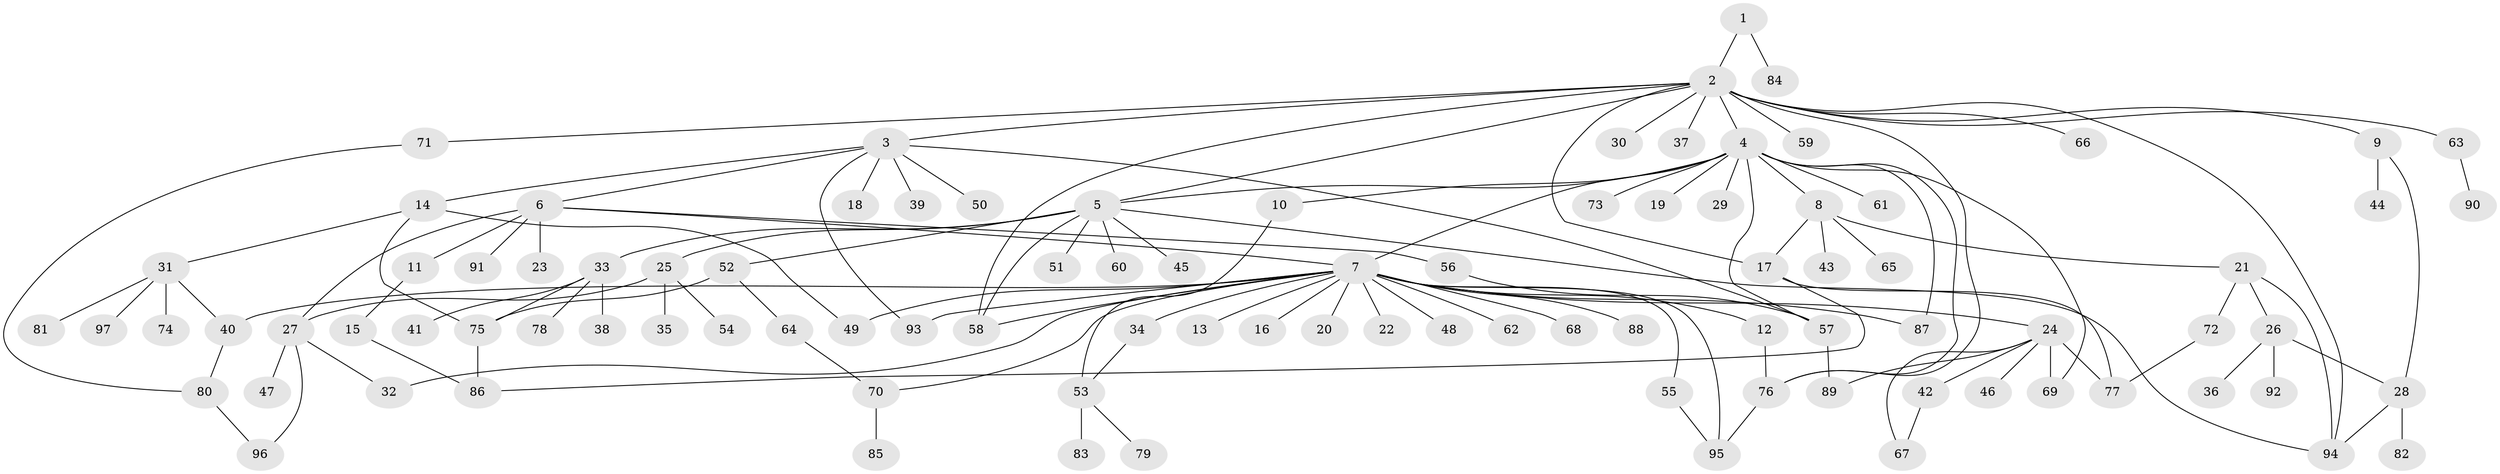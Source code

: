 // coarse degree distribution, {2: 0.15789473684210525, 20: 0.013157894736842105, 7: 0.05263157894736842, 10: 0.013157894736842105, 6: 0.013157894736842105, 21: 0.013157894736842105, 4: 0.06578947368421052, 3: 0.15789473684210525, 1: 0.5, 5: 0.013157894736842105}
// Generated by graph-tools (version 1.1) at 2025/23/03/03/25 07:23:55]
// undirected, 97 vertices, 130 edges
graph export_dot {
graph [start="1"]
  node [color=gray90,style=filled];
  1;
  2;
  3;
  4;
  5;
  6;
  7;
  8;
  9;
  10;
  11;
  12;
  13;
  14;
  15;
  16;
  17;
  18;
  19;
  20;
  21;
  22;
  23;
  24;
  25;
  26;
  27;
  28;
  29;
  30;
  31;
  32;
  33;
  34;
  35;
  36;
  37;
  38;
  39;
  40;
  41;
  42;
  43;
  44;
  45;
  46;
  47;
  48;
  49;
  50;
  51;
  52;
  53;
  54;
  55;
  56;
  57;
  58;
  59;
  60;
  61;
  62;
  63;
  64;
  65;
  66;
  67;
  68;
  69;
  70;
  71;
  72;
  73;
  74;
  75;
  76;
  77;
  78;
  79;
  80;
  81;
  82;
  83;
  84;
  85;
  86;
  87;
  88;
  89;
  90;
  91;
  92;
  93;
  94;
  95;
  96;
  97;
  1 -- 2;
  1 -- 84;
  2 -- 3;
  2 -- 4;
  2 -- 5;
  2 -- 9;
  2 -- 17;
  2 -- 30;
  2 -- 37;
  2 -- 58;
  2 -- 59;
  2 -- 63;
  2 -- 66;
  2 -- 71;
  2 -- 76;
  2 -- 94;
  3 -- 6;
  3 -- 14;
  3 -- 18;
  3 -- 39;
  3 -- 50;
  3 -- 57;
  3 -- 93;
  4 -- 5;
  4 -- 7;
  4 -- 8;
  4 -- 10;
  4 -- 19;
  4 -- 29;
  4 -- 57;
  4 -- 61;
  4 -- 69;
  4 -- 73;
  4 -- 76;
  4 -- 87;
  5 -- 25;
  5 -- 33;
  5 -- 45;
  5 -- 51;
  5 -- 52;
  5 -- 58;
  5 -- 60;
  5 -- 94;
  6 -- 7;
  6 -- 11;
  6 -- 23;
  6 -- 27;
  6 -- 56;
  6 -- 91;
  7 -- 12;
  7 -- 13;
  7 -- 16;
  7 -- 20;
  7 -- 22;
  7 -- 24;
  7 -- 32;
  7 -- 34;
  7 -- 40;
  7 -- 48;
  7 -- 49;
  7 -- 55;
  7 -- 58;
  7 -- 62;
  7 -- 68;
  7 -- 70;
  7 -- 87;
  7 -- 88;
  7 -- 93;
  7 -- 95;
  8 -- 17;
  8 -- 21;
  8 -- 43;
  8 -- 65;
  9 -- 28;
  9 -- 44;
  10 -- 53;
  11 -- 15;
  12 -- 76;
  14 -- 31;
  14 -- 49;
  14 -- 75;
  15 -- 86;
  17 -- 77;
  17 -- 86;
  21 -- 26;
  21 -- 72;
  21 -- 94;
  24 -- 42;
  24 -- 46;
  24 -- 67;
  24 -- 69;
  24 -- 77;
  24 -- 89;
  25 -- 27;
  25 -- 35;
  25 -- 54;
  26 -- 28;
  26 -- 36;
  26 -- 92;
  27 -- 32;
  27 -- 47;
  27 -- 96;
  28 -- 82;
  28 -- 94;
  31 -- 40;
  31 -- 74;
  31 -- 81;
  31 -- 97;
  33 -- 38;
  33 -- 41;
  33 -- 75;
  33 -- 78;
  34 -- 53;
  40 -- 80;
  42 -- 67;
  52 -- 64;
  52 -- 75;
  53 -- 79;
  53 -- 83;
  55 -- 95;
  56 -- 57;
  57 -- 89;
  63 -- 90;
  64 -- 70;
  70 -- 85;
  71 -- 80;
  72 -- 77;
  75 -- 86;
  76 -- 95;
  80 -- 96;
}
